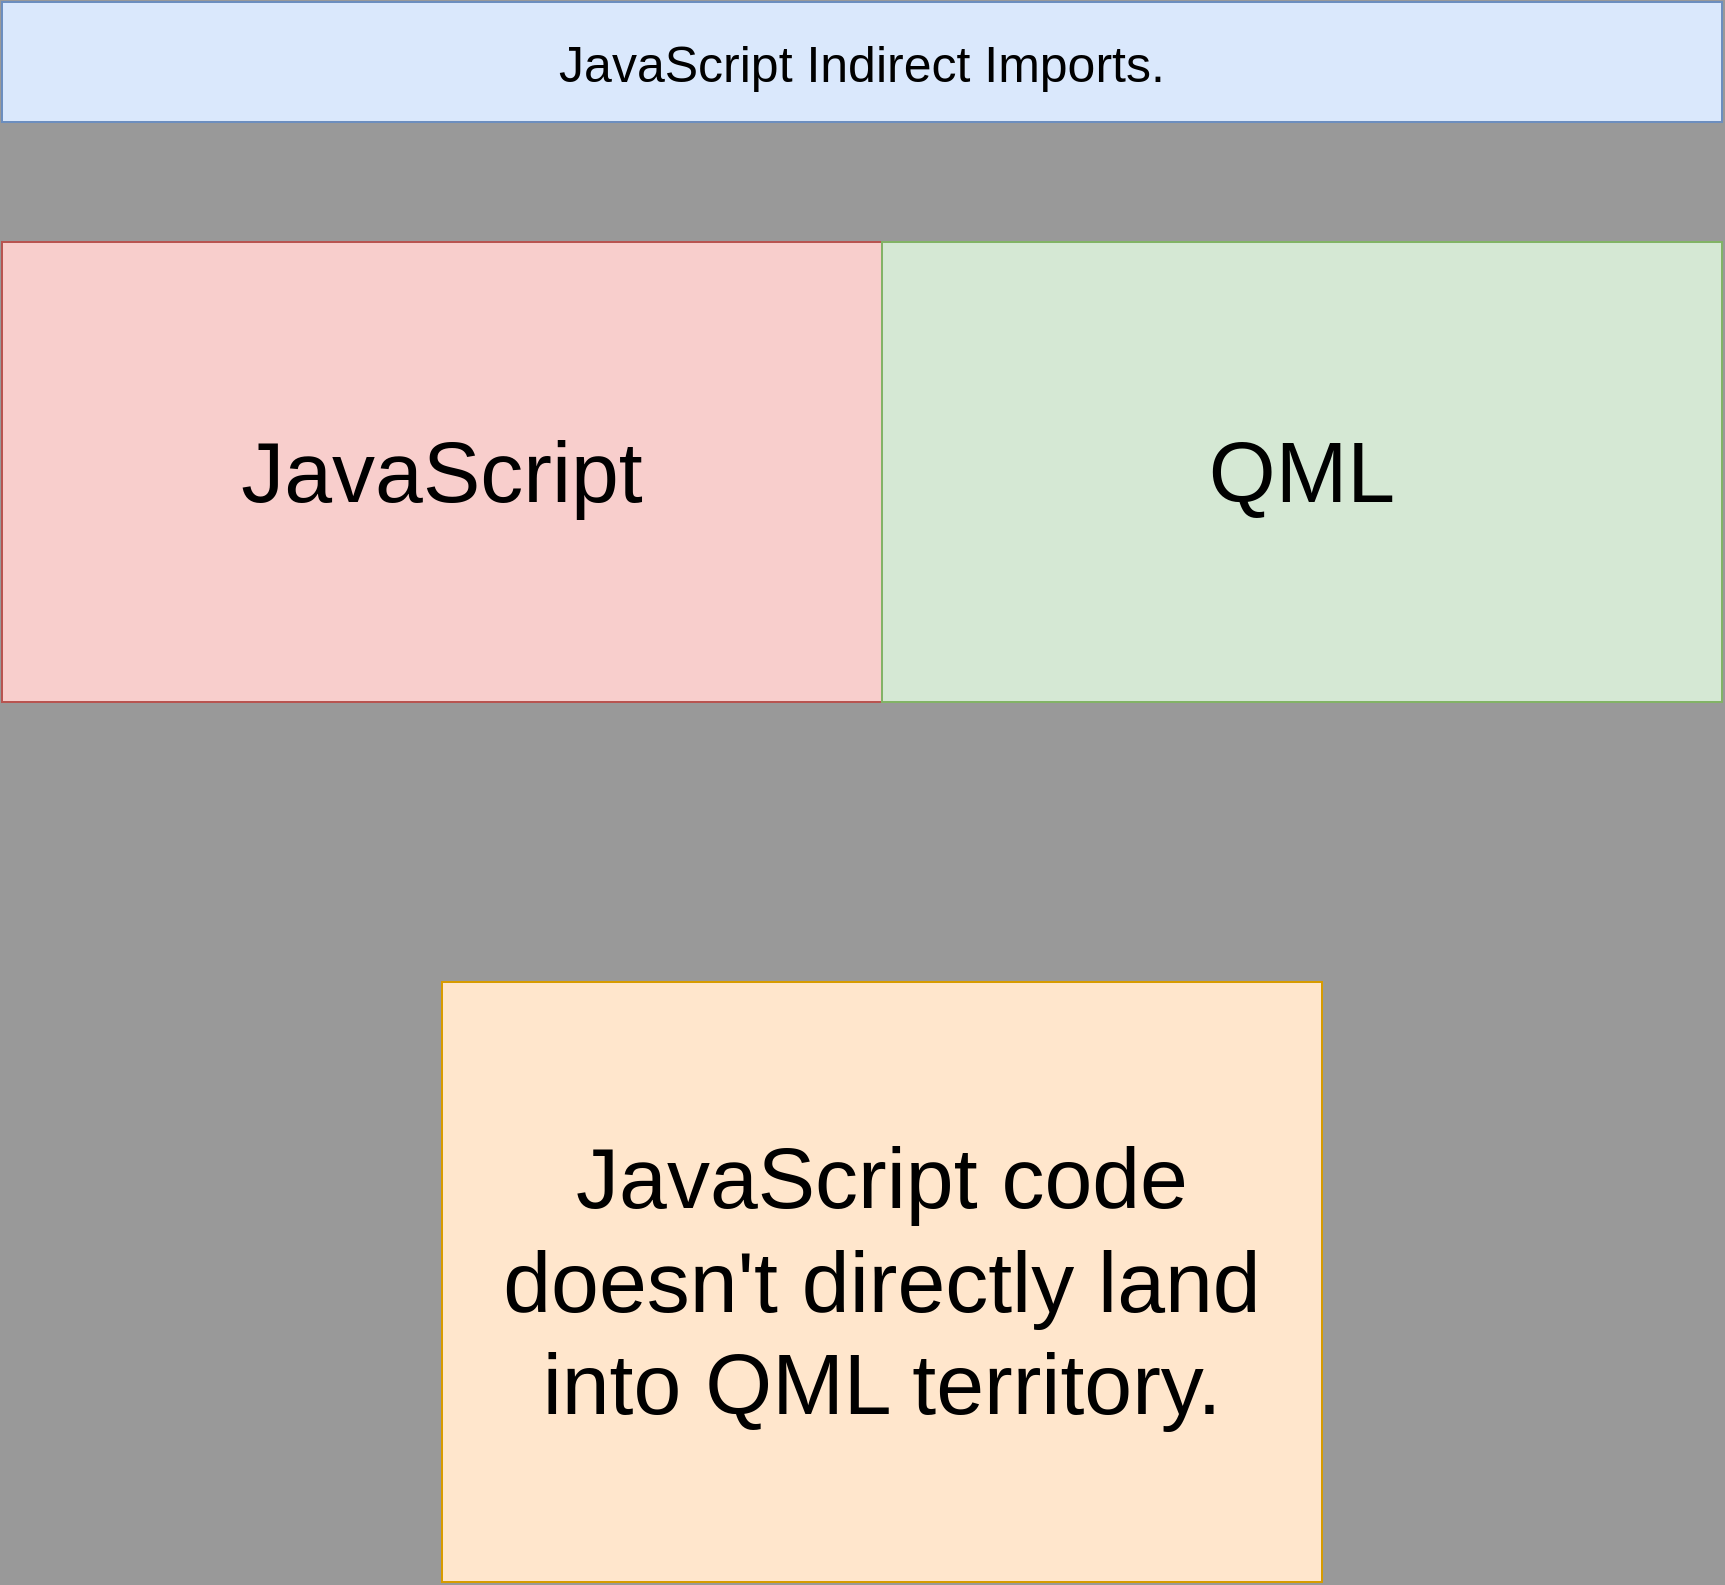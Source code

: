 <mxfile version="21.2.8" type="device">
  <diagram name="Page-1" id="2XWkQP5S-hDbL94sL5Vg">
    <mxGraphModel dx="2058" dy="1180" grid="1" gridSize="10" guides="1" tooltips="1" connect="1" arrows="1" fold="1" page="1" pageScale="1" pageWidth="3300" pageHeight="4681" background="#999999" math="0" shadow="0">
      <root>
        <mxCell id="0" />
        <mxCell id="1" parent="0" />
        <mxCell id="APLwThIm-aDqV8bCMrbt-1" value="JavaScript Indirect Imports." style="rounded=0;whiteSpace=wrap;html=1;fontSize=25;fillColor=#dae8fc;strokeColor=#6c8ebf;" parent="1" vertex="1">
          <mxGeometry x="1190" y="260" width="860" height="60" as="geometry" />
        </mxCell>
        <mxCell id="AgI4lJf8-Eyjv56uBOGG-1" value="JavaScript" style="rounded=0;whiteSpace=wrap;html=1;fontSize=43;fillColor=#f8cecc;strokeColor=#b85450;" parent="1" vertex="1">
          <mxGeometry x="1190" y="380" width="440" height="230" as="geometry" />
        </mxCell>
        <mxCell id="AgI4lJf8-Eyjv56uBOGG-2" value="QML" style="rounded=0;whiteSpace=wrap;html=1;fontSize=43;fillColor=#d5e8d4;strokeColor=#82b366;" parent="1" vertex="1">
          <mxGeometry x="1630" y="380" width="420" height="230" as="geometry" />
        </mxCell>
        <mxCell id="ixXHwqC5Fp8fQsoGZv1m-1" value="JavaScript code doesn&#39;t directly land into QML territory." style="rounded=0;whiteSpace=wrap;html=1;fontSize=43;fillColor=#ffe6cc;strokeColor=#d79b00;" vertex="1" parent="1">
          <mxGeometry x="1410" y="750" width="440" height="300" as="geometry" />
        </mxCell>
      </root>
    </mxGraphModel>
  </diagram>
</mxfile>
